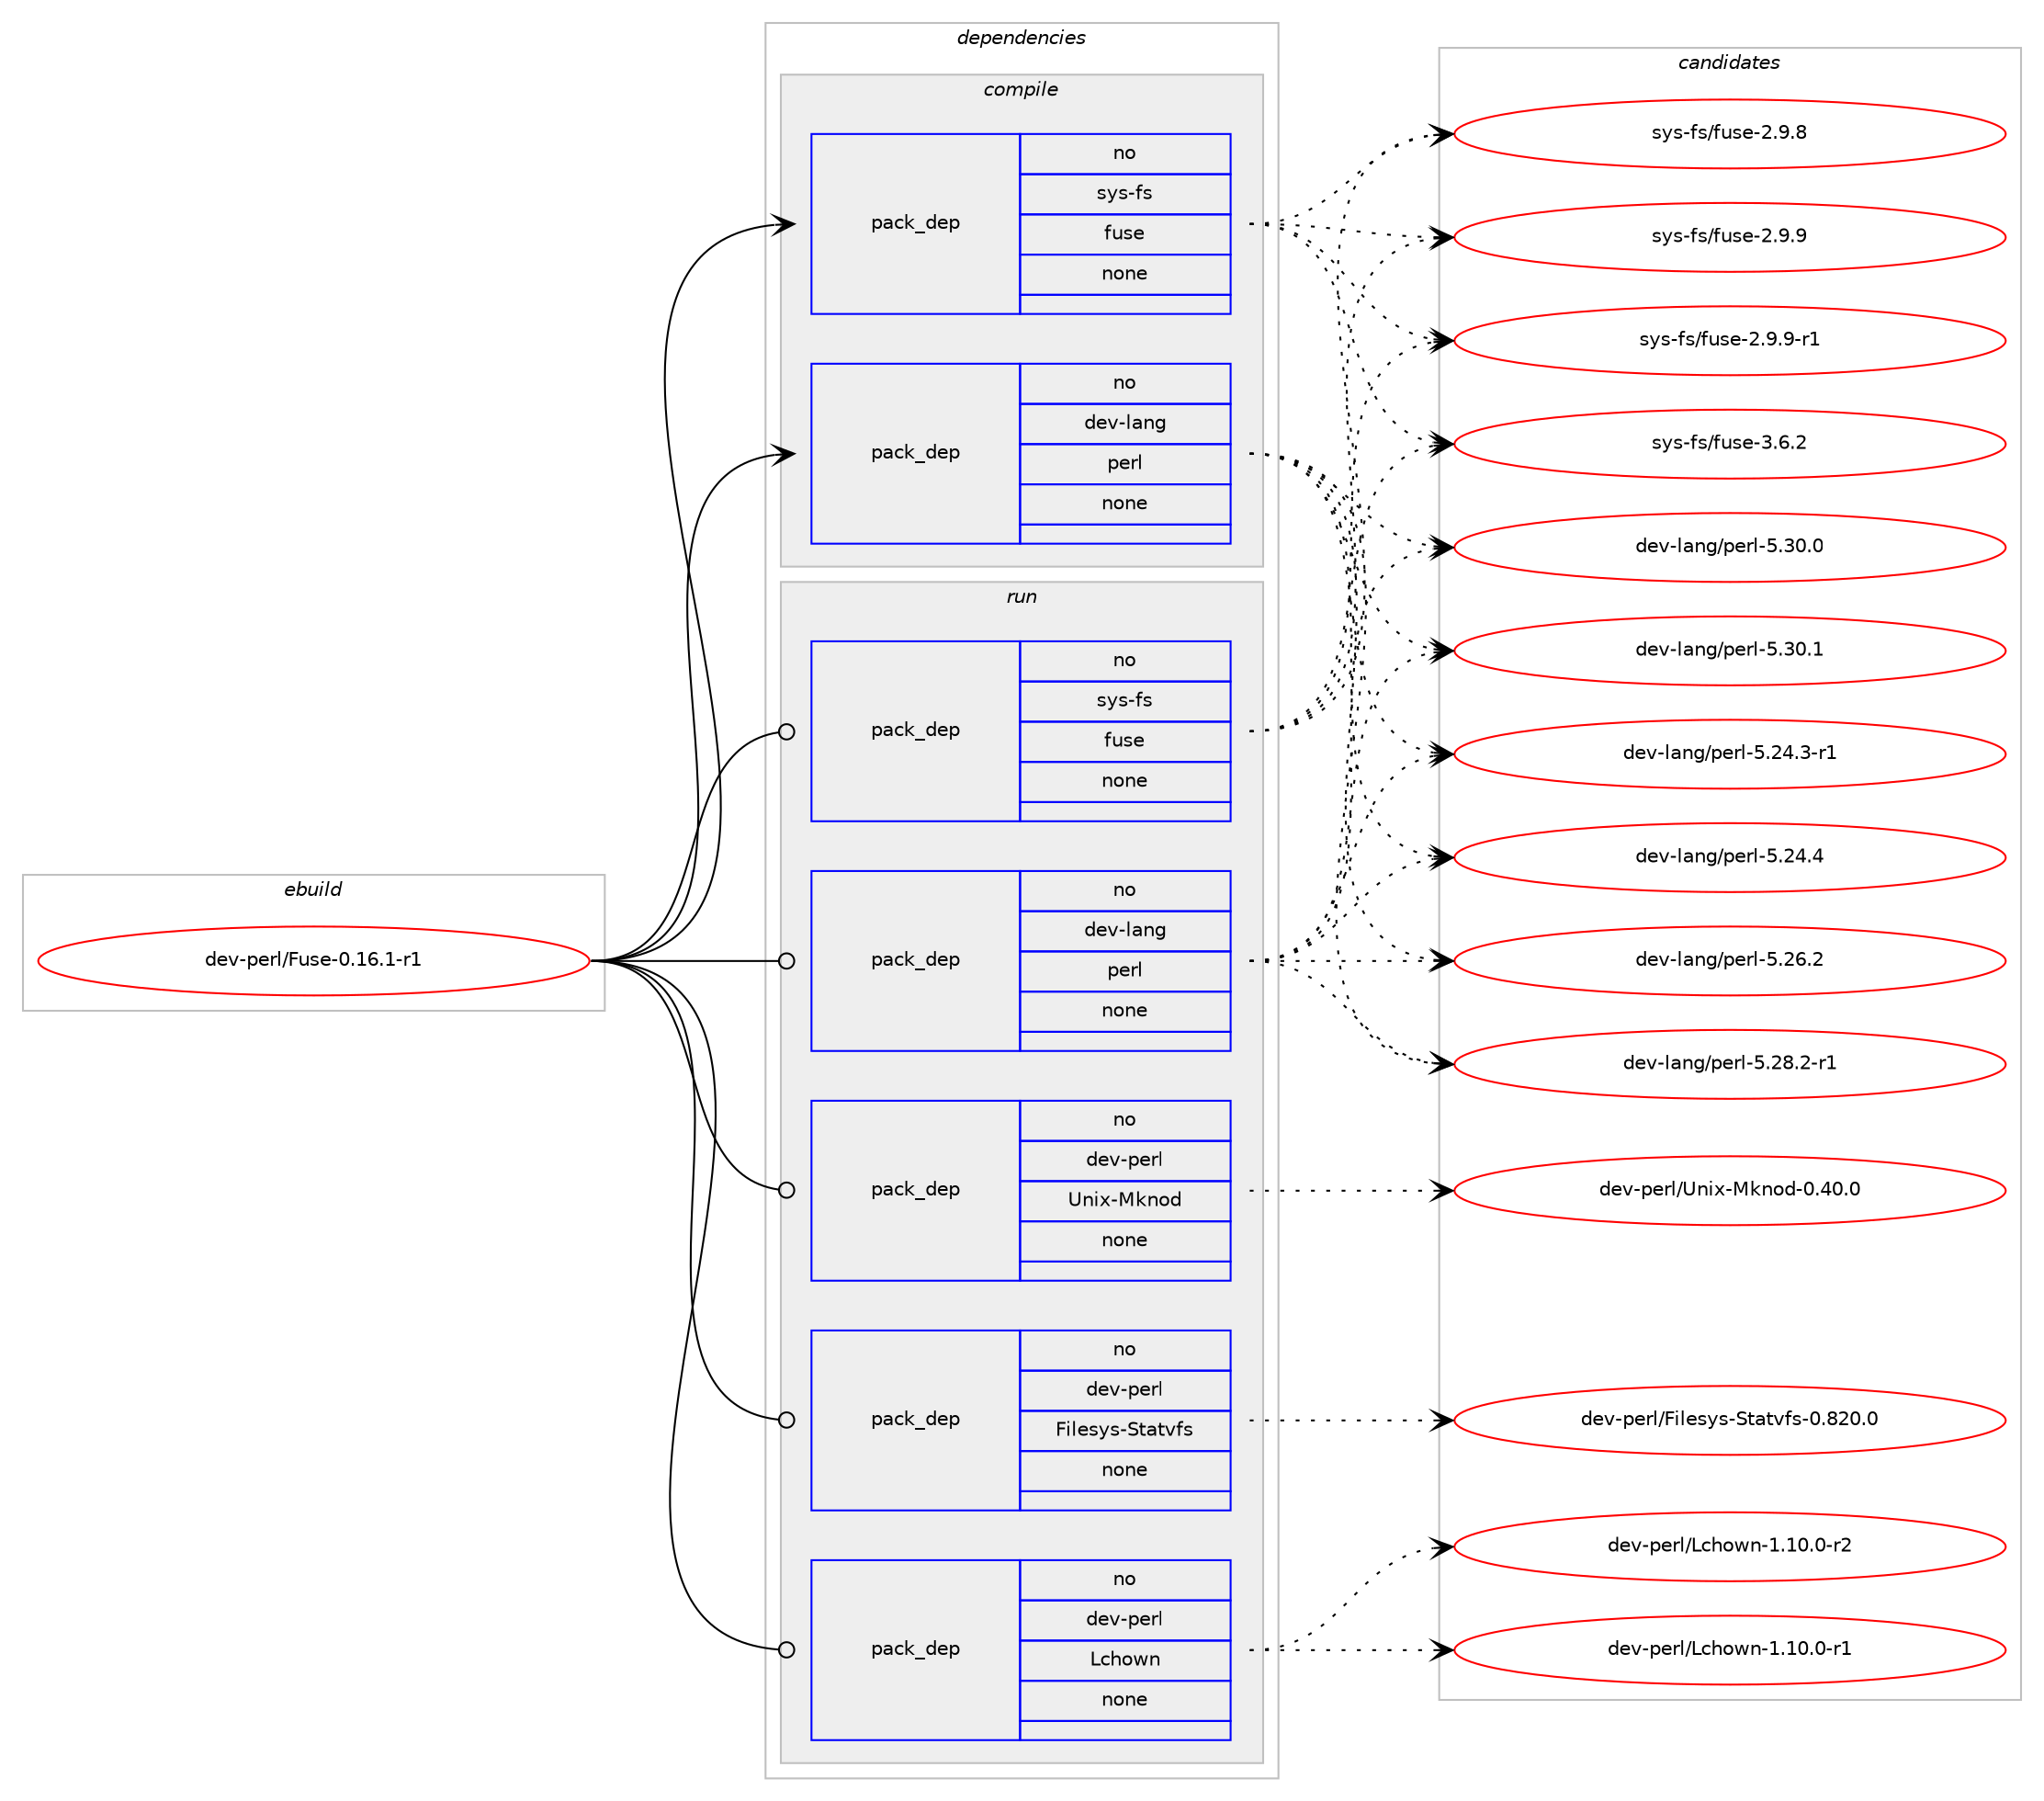 digraph prolog {

# *************
# Graph options
# *************

newrank=true;
concentrate=true;
compound=true;
graph [rankdir=LR,fontname=Helvetica,fontsize=10,ranksep=1.5];#, ranksep=2.5, nodesep=0.2];
edge  [arrowhead=vee];
node  [fontname=Helvetica,fontsize=10];

# **********
# The ebuild
# **********

subgraph cluster_leftcol {
color=gray;
rank=same;
label=<<i>ebuild</i>>;
id [label="dev-perl/Fuse-0.16.1-r1", color=red, width=4, href="../dev-perl/Fuse-0.16.1-r1.svg"];
}

# ****************
# The dependencies
# ****************

subgraph cluster_midcol {
color=gray;
label=<<i>dependencies</i>>;
subgraph cluster_compile {
fillcolor="#eeeeee";
style=filled;
label=<<i>compile</i>>;
subgraph pack432951 {
dependency578274 [label=<<TABLE BORDER="0" CELLBORDER="1" CELLSPACING="0" CELLPADDING="4" WIDTH="220"><TR><TD ROWSPAN="6" CELLPADDING="30">pack_dep</TD></TR><TR><TD WIDTH="110">no</TD></TR><TR><TD>dev-lang</TD></TR><TR><TD>perl</TD></TR><TR><TD>none</TD></TR><TR><TD></TD></TR></TABLE>>, shape=none, color=blue];
}
id:e -> dependency578274:w [weight=20,style="solid",arrowhead="vee"];
subgraph pack432952 {
dependency578275 [label=<<TABLE BORDER="0" CELLBORDER="1" CELLSPACING="0" CELLPADDING="4" WIDTH="220"><TR><TD ROWSPAN="6" CELLPADDING="30">pack_dep</TD></TR><TR><TD WIDTH="110">no</TD></TR><TR><TD>sys-fs</TD></TR><TR><TD>fuse</TD></TR><TR><TD>none</TD></TR><TR><TD></TD></TR></TABLE>>, shape=none, color=blue];
}
id:e -> dependency578275:w [weight=20,style="solid",arrowhead="vee"];
}
subgraph cluster_compileandrun {
fillcolor="#eeeeee";
style=filled;
label=<<i>compile and run</i>>;
}
subgraph cluster_run {
fillcolor="#eeeeee";
style=filled;
label=<<i>run</i>>;
subgraph pack432953 {
dependency578276 [label=<<TABLE BORDER="0" CELLBORDER="1" CELLSPACING="0" CELLPADDING="4" WIDTH="220"><TR><TD ROWSPAN="6" CELLPADDING="30">pack_dep</TD></TR><TR><TD WIDTH="110">no</TD></TR><TR><TD>dev-lang</TD></TR><TR><TD>perl</TD></TR><TR><TD>none</TD></TR><TR><TD></TD></TR></TABLE>>, shape=none, color=blue];
}
id:e -> dependency578276:w [weight=20,style="solid",arrowhead="odot"];
subgraph pack432954 {
dependency578277 [label=<<TABLE BORDER="0" CELLBORDER="1" CELLSPACING="0" CELLPADDING="4" WIDTH="220"><TR><TD ROWSPAN="6" CELLPADDING="30">pack_dep</TD></TR><TR><TD WIDTH="110">no</TD></TR><TR><TD>dev-perl</TD></TR><TR><TD>Filesys-Statvfs</TD></TR><TR><TD>none</TD></TR><TR><TD></TD></TR></TABLE>>, shape=none, color=blue];
}
id:e -> dependency578277:w [weight=20,style="solid",arrowhead="odot"];
subgraph pack432955 {
dependency578278 [label=<<TABLE BORDER="0" CELLBORDER="1" CELLSPACING="0" CELLPADDING="4" WIDTH="220"><TR><TD ROWSPAN="6" CELLPADDING="30">pack_dep</TD></TR><TR><TD WIDTH="110">no</TD></TR><TR><TD>dev-perl</TD></TR><TR><TD>Lchown</TD></TR><TR><TD>none</TD></TR><TR><TD></TD></TR></TABLE>>, shape=none, color=blue];
}
id:e -> dependency578278:w [weight=20,style="solid",arrowhead="odot"];
subgraph pack432956 {
dependency578279 [label=<<TABLE BORDER="0" CELLBORDER="1" CELLSPACING="0" CELLPADDING="4" WIDTH="220"><TR><TD ROWSPAN="6" CELLPADDING="30">pack_dep</TD></TR><TR><TD WIDTH="110">no</TD></TR><TR><TD>dev-perl</TD></TR><TR><TD>Unix-Mknod</TD></TR><TR><TD>none</TD></TR><TR><TD></TD></TR></TABLE>>, shape=none, color=blue];
}
id:e -> dependency578279:w [weight=20,style="solid",arrowhead="odot"];
subgraph pack432957 {
dependency578280 [label=<<TABLE BORDER="0" CELLBORDER="1" CELLSPACING="0" CELLPADDING="4" WIDTH="220"><TR><TD ROWSPAN="6" CELLPADDING="30">pack_dep</TD></TR><TR><TD WIDTH="110">no</TD></TR><TR><TD>sys-fs</TD></TR><TR><TD>fuse</TD></TR><TR><TD>none</TD></TR><TR><TD></TD></TR></TABLE>>, shape=none, color=blue];
}
id:e -> dependency578280:w [weight=20,style="solid",arrowhead="odot"];
}
}

# **************
# The candidates
# **************

subgraph cluster_choices {
rank=same;
color=gray;
label=<<i>candidates</i>>;

subgraph choice432951 {
color=black;
nodesep=1;
choice100101118451089711010347112101114108455346505246514511449 [label="dev-lang/perl-5.24.3-r1", color=red, width=4,href="../dev-lang/perl-5.24.3-r1.svg"];
choice10010111845108971101034711210111410845534650524652 [label="dev-lang/perl-5.24.4", color=red, width=4,href="../dev-lang/perl-5.24.4.svg"];
choice10010111845108971101034711210111410845534650544650 [label="dev-lang/perl-5.26.2", color=red, width=4,href="../dev-lang/perl-5.26.2.svg"];
choice100101118451089711010347112101114108455346505646504511449 [label="dev-lang/perl-5.28.2-r1", color=red, width=4,href="../dev-lang/perl-5.28.2-r1.svg"];
choice10010111845108971101034711210111410845534651484648 [label="dev-lang/perl-5.30.0", color=red, width=4,href="../dev-lang/perl-5.30.0.svg"];
choice10010111845108971101034711210111410845534651484649 [label="dev-lang/perl-5.30.1", color=red, width=4,href="../dev-lang/perl-5.30.1.svg"];
dependency578274:e -> choice100101118451089711010347112101114108455346505246514511449:w [style=dotted,weight="100"];
dependency578274:e -> choice10010111845108971101034711210111410845534650524652:w [style=dotted,weight="100"];
dependency578274:e -> choice10010111845108971101034711210111410845534650544650:w [style=dotted,weight="100"];
dependency578274:e -> choice100101118451089711010347112101114108455346505646504511449:w [style=dotted,weight="100"];
dependency578274:e -> choice10010111845108971101034711210111410845534651484648:w [style=dotted,weight="100"];
dependency578274:e -> choice10010111845108971101034711210111410845534651484649:w [style=dotted,weight="100"];
}
subgraph choice432952 {
color=black;
nodesep=1;
choice1151211154510211547102117115101455046574656 [label="sys-fs/fuse-2.9.8", color=red, width=4,href="../sys-fs/fuse-2.9.8.svg"];
choice1151211154510211547102117115101455046574657 [label="sys-fs/fuse-2.9.9", color=red, width=4,href="../sys-fs/fuse-2.9.9.svg"];
choice11512111545102115471021171151014550465746574511449 [label="sys-fs/fuse-2.9.9-r1", color=red, width=4,href="../sys-fs/fuse-2.9.9-r1.svg"];
choice1151211154510211547102117115101455146544650 [label="sys-fs/fuse-3.6.2", color=red, width=4,href="../sys-fs/fuse-3.6.2.svg"];
dependency578275:e -> choice1151211154510211547102117115101455046574656:w [style=dotted,weight="100"];
dependency578275:e -> choice1151211154510211547102117115101455046574657:w [style=dotted,weight="100"];
dependency578275:e -> choice11512111545102115471021171151014550465746574511449:w [style=dotted,weight="100"];
dependency578275:e -> choice1151211154510211547102117115101455146544650:w [style=dotted,weight="100"];
}
subgraph choice432953 {
color=black;
nodesep=1;
choice100101118451089711010347112101114108455346505246514511449 [label="dev-lang/perl-5.24.3-r1", color=red, width=4,href="../dev-lang/perl-5.24.3-r1.svg"];
choice10010111845108971101034711210111410845534650524652 [label="dev-lang/perl-5.24.4", color=red, width=4,href="../dev-lang/perl-5.24.4.svg"];
choice10010111845108971101034711210111410845534650544650 [label="dev-lang/perl-5.26.2", color=red, width=4,href="../dev-lang/perl-5.26.2.svg"];
choice100101118451089711010347112101114108455346505646504511449 [label="dev-lang/perl-5.28.2-r1", color=red, width=4,href="../dev-lang/perl-5.28.2-r1.svg"];
choice10010111845108971101034711210111410845534651484648 [label="dev-lang/perl-5.30.0", color=red, width=4,href="../dev-lang/perl-5.30.0.svg"];
choice10010111845108971101034711210111410845534651484649 [label="dev-lang/perl-5.30.1", color=red, width=4,href="../dev-lang/perl-5.30.1.svg"];
dependency578276:e -> choice100101118451089711010347112101114108455346505246514511449:w [style=dotted,weight="100"];
dependency578276:e -> choice10010111845108971101034711210111410845534650524652:w [style=dotted,weight="100"];
dependency578276:e -> choice10010111845108971101034711210111410845534650544650:w [style=dotted,weight="100"];
dependency578276:e -> choice100101118451089711010347112101114108455346505646504511449:w [style=dotted,weight="100"];
dependency578276:e -> choice10010111845108971101034711210111410845534651484648:w [style=dotted,weight="100"];
dependency578276:e -> choice10010111845108971101034711210111410845534651484649:w [style=dotted,weight="100"];
}
subgraph choice432954 {
color=black;
nodesep=1;
choice1001011184511210111410847701051081011151211154583116971161181021154548465650484648 [label="dev-perl/Filesys-Statvfs-0.820.0", color=red, width=4,href="../dev-perl/Filesys-Statvfs-0.820.0.svg"];
dependency578277:e -> choice1001011184511210111410847701051081011151211154583116971161181021154548465650484648:w [style=dotted,weight="100"];
}
subgraph choice432955 {
color=black;
nodesep=1;
choice10010111845112101114108477699104111119110454946494846484511449 [label="dev-perl/Lchown-1.10.0-r1", color=red, width=4,href="../dev-perl/Lchown-1.10.0-r1.svg"];
choice10010111845112101114108477699104111119110454946494846484511450 [label="dev-perl/Lchown-1.10.0-r2", color=red, width=4,href="../dev-perl/Lchown-1.10.0-r2.svg"];
dependency578278:e -> choice10010111845112101114108477699104111119110454946494846484511449:w [style=dotted,weight="100"];
dependency578278:e -> choice10010111845112101114108477699104111119110454946494846484511450:w [style=dotted,weight="100"];
}
subgraph choice432956 {
color=black;
nodesep=1;
choice100101118451121011141084785110105120457710711011110045484652484648 [label="dev-perl/Unix-Mknod-0.40.0", color=red, width=4,href="../dev-perl/Unix-Mknod-0.40.0.svg"];
dependency578279:e -> choice100101118451121011141084785110105120457710711011110045484652484648:w [style=dotted,weight="100"];
}
subgraph choice432957 {
color=black;
nodesep=1;
choice1151211154510211547102117115101455046574656 [label="sys-fs/fuse-2.9.8", color=red, width=4,href="../sys-fs/fuse-2.9.8.svg"];
choice1151211154510211547102117115101455046574657 [label="sys-fs/fuse-2.9.9", color=red, width=4,href="../sys-fs/fuse-2.9.9.svg"];
choice11512111545102115471021171151014550465746574511449 [label="sys-fs/fuse-2.9.9-r1", color=red, width=4,href="../sys-fs/fuse-2.9.9-r1.svg"];
choice1151211154510211547102117115101455146544650 [label="sys-fs/fuse-3.6.2", color=red, width=4,href="../sys-fs/fuse-3.6.2.svg"];
dependency578280:e -> choice1151211154510211547102117115101455046574656:w [style=dotted,weight="100"];
dependency578280:e -> choice1151211154510211547102117115101455046574657:w [style=dotted,weight="100"];
dependency578280:e -> choice11512111545102115471021171151014550465746574511449:w [style=dotted,weight="100"];
dependency578280:e -> choice1151211154510211547102117115101455146544650:w [style=dotted,weight="100"];
}
}

}
